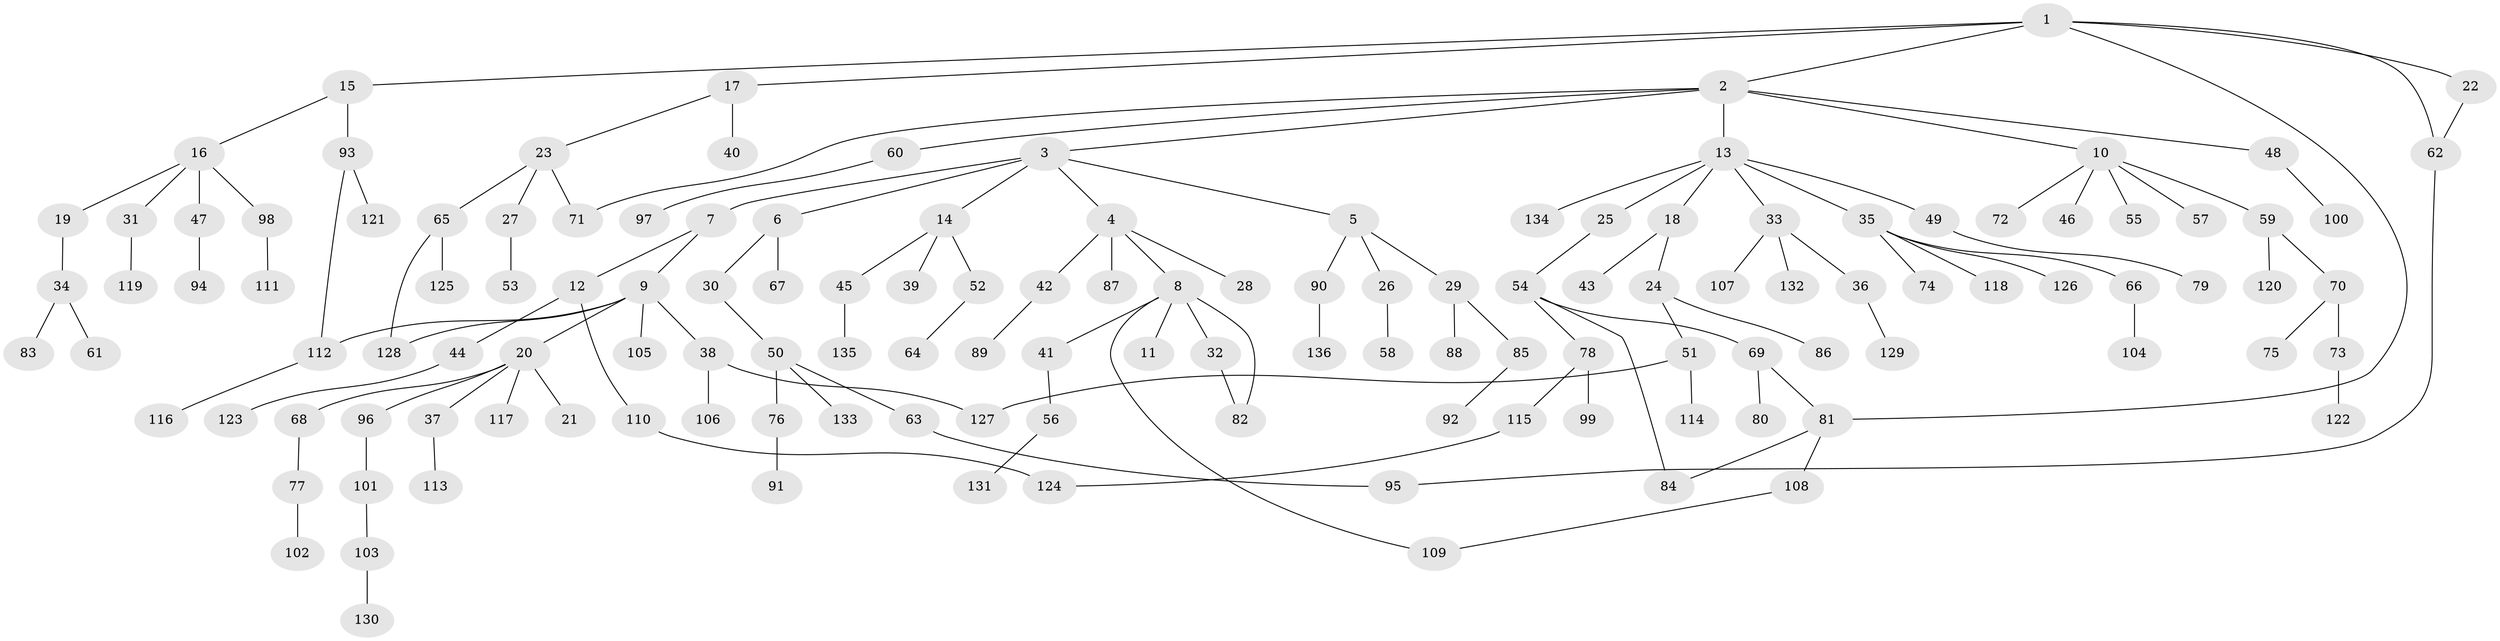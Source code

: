 // Generated by graph-tools (version 1.1) at 2025/49/03/09/25 03:49:25]
// undirected, 136 vertices, 146 edges
graph export_dot {
graph [start="1"]
  node [color=gray90,style=filled];
  1;
  2;
  3;
  4;
  5;
  6;
  7;
  8;
  9;
  10;
  11;
  12;
  13;
  14;
  15;
  16;
  17;
  18;
  19;
  20;
  21;
  22;
  23;
  24;
  25;
  26;
  27;
  28;
  29;
  30;
  31;
  32;
  33;
  34;
  35;
  36;
  37;
  38;
  39;
  40;
  41;
  42;
  43;
  44;
  45;
  46;
  47;
  48;
  49;
  50;
  51;
  52;
  53;
  54;
  55;
  56;
  57;
  58;
  59;
  60;
  61;
  62;
  63;
  64;
  65;
  66;
  67;
  68;
  69;
  70;
  71;
  72;
  73;
  74;
  75;
  76;
  77;
  78;
  79;
  80;
  81;
  82;
  83;
  84;
  85;
  86;
  87;
  88;
  89;
  90;
  91;
  92;
  93;
  94;
  95;
  96;
  97;
  98;
  99;
  100;
  101;
  102;
  103;
  104;
  105;
  106;
  107;
  108;
  109;
  110;
  111;
  112;
  113;
  114;
  115;
  116;
  117;
  118;
  119;
  120;
  121;
  122;
  123;
  124;
  125;
  126;
  127;
  128;
  129;
  130;
  131;
  132;
  133;
  134;
  135;
  136;
  1 -- 2;
  1 -- 15;
  1 -- 17;
  1 -- 22;
  1 -- 62;
  1 -- 81;
  2 -- 3;
  2 -- 10;
  2 -- 13;
  2 -- 48;
  2 -- 60;
  2 -- 71;
  3 -- 4;
  3 -- 5;
  3 -- 6;
  3 -- 7;
  3 -- 14;
  4 -- 8;
  4 -- 28;
  4 -- 42;
  4 -- 87;
  5 -- 26;
  5 -- 29;
  5 -- 90;
  6 -- 30;
  6 -- 67;
  7 -- 9;
  7 -- 12;
  8 -- 11;
  8 -- 32;
  8 -- 41;
  8 -- 109;
  8 -- 82;
  9 -- 20;
  9 -- 38;
  9 -- 105;
  9 -- 128;
  9 -- 112;
  10 -- 46;
  10 -- 55;
  10 -- 57;
  10 -- 59;
  10 -- 72;
  12 -- 44;
  12 -- 110;
  13 -- 18;
  13 -- 25;
  13 -- 33;
  13 -- 35;
  13 -- 49;
  13 -- 134;
  14 -- 39;
  14 -- 45;
  14 -- 52;
  15 -- 16;
  15 -- 93;
  16 -- 19;
  16 -- 31;
  16 -- 47;
  16 -- 98;
  17 -- 23;
  17 -- 40;
  18 -- 24;
  18 -- 43;
  19 -- 34;
  20 -- 21;
  20 -- 37;
  20 -- 68;
  20 -- 96;
  20 -- 117;
  22 -- 62;
  23 -- 27;
  23 -- 65;
  23 -- 71;
  24 -- 51;
  24 -- 86;
  25 -- 54;
  26 -- 58;
  27 -- 53;
  29 -- 85;
  29 -- 88;
  30 -- 50;
  31 -- 119;
  32 -- 82;
  33 -- 36;
  33 -- 107;
  33 -- 132;
  34 -- 61;
  34 -- 83;
  35 -- 66;
  35 -- 74;
  35 -- 118;
  35 -- 126;
  36 -- 129;
  37 -- 113;
  38 -- 106;
  38 -- 127;
  41 -- 56;
  42 -- 89;
  44 -- 123;
  45 -- 135;
  47 -- 94;
  48 -- 100;
  49 -- 79;
  50 -- 63;
  50 -- 76;
  50 -- 133;
  51 -- 114;
  51 -- 127;
  52 -- 64;
  54 -- 69;
  54 -- 78;
  54 -- 84;
  56 -- 131;
  59 -- 70;
  59 -- 120;
  60 -- 97;
  62 -- 95;
  63 -- 95;
  65 -- 125;
  65 -- 128;
  66 -- 104;
  68 -- 77;
  69 -- 80;
  69 -- 81;
  70 -- 73;
  70 -- 75;
  73 -- 122;
  76 -- 91;
  77 -- 102;
  78 -- 99;
  78 -- 115;
  81 -- 108;
  81 -- 84;
  85 -- 92;
  90 -- 136;
  93 -- 112;
  93 -- 121;
  96 -- 101;
  98 -- 111;
  101 -- 103;
  103 -- 130;
  108 -- 109;
  110 -- 124;
  112 -- 116;
  115 -- 124;
}
